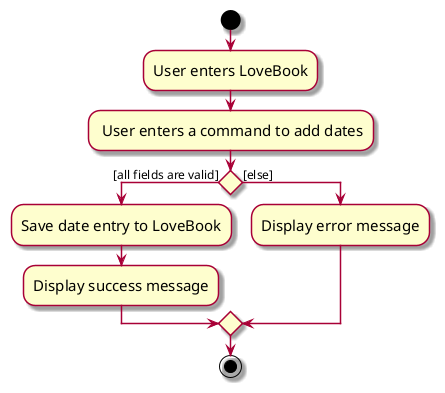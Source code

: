 @startuml
skin rose
skinparam ActivityFontSize 15
skinparam ArrowFontSize 12
start
:User enters LoveBook;

: User enters a command to add dates;

if () then ([all fields are valid])
    :Save date entry to LoveBook;
    :Display success message;
else ([else])
    :Display error message;
endif
stop
@enduml
